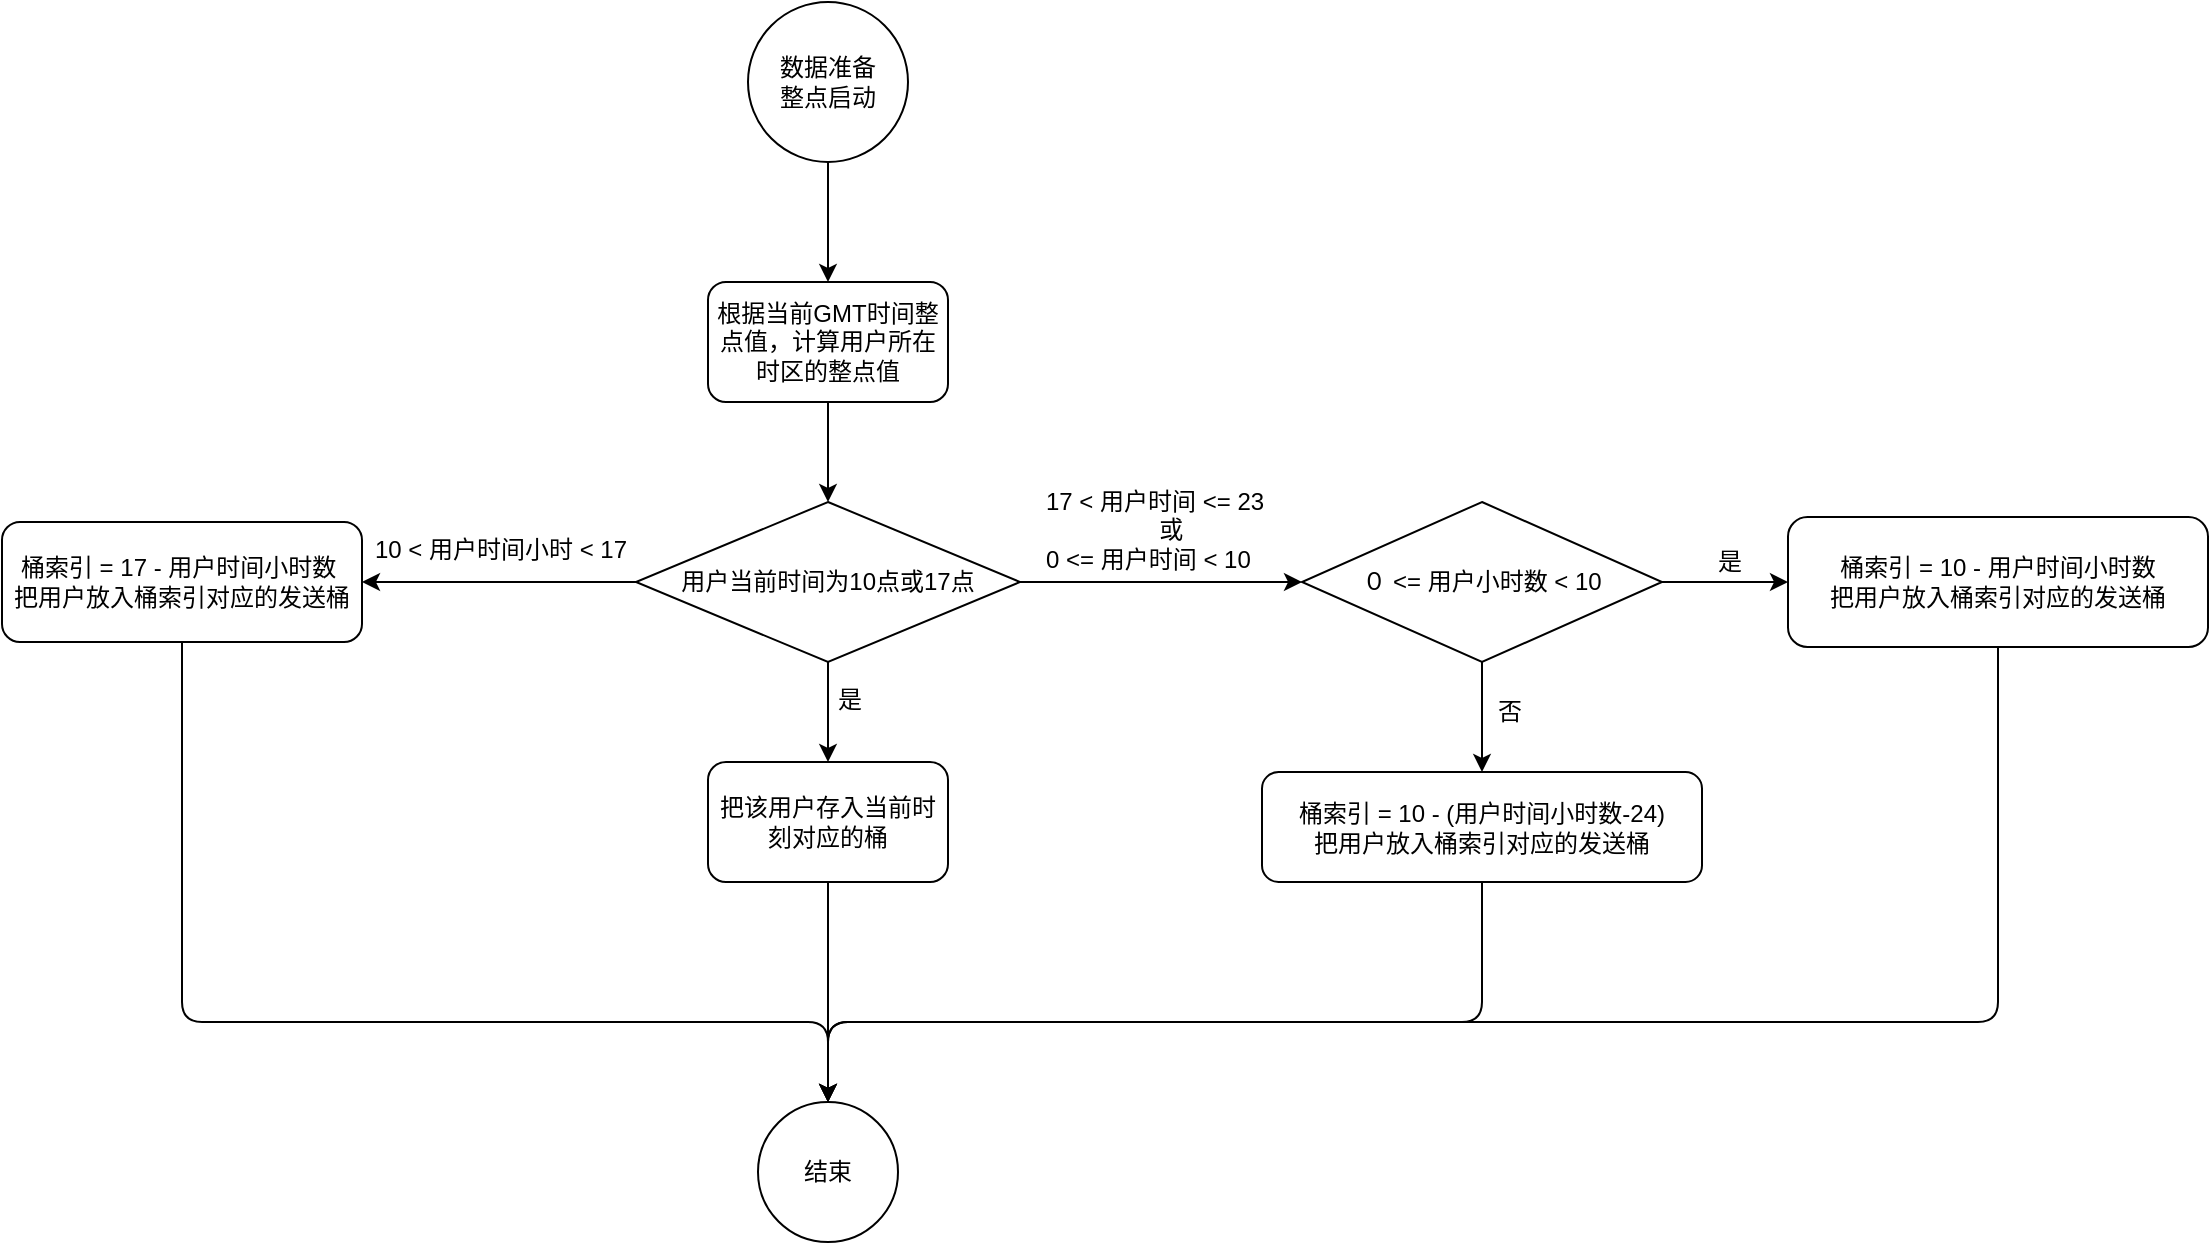 <mxfile version="11.0.9" type="github"><diagram id="luYavWk2vFLlbANo2eSr" name="Page-1"><mxGraphModel dx="1550" dy="875" grid="1" gridSize="10" guides="1" tooltips="1" connect="1" arrows="1" fold="1" page="1" pageScale="1" pageWidth="827" pageHeight="1169" math="0" shadow="0"><root><mxCell id="0"/><mxCell id="1" parent="0"/><mxCell id="f2pZ-z5tXcND2a6sG-jf-1" value="根据当前GMT时间整点值，计算用户所在时区的整点值" style="rounded=1;whiteSpace=wrap;html=1;" parent="1" vertex="1"><mxGeometry x="353" y="270" width="120" height="60" as="geometry"/></mxCell><mxCell id="f2pZ-z5tXcND2a6sG-jf-4" value="" style="edgeStyle=orthogonalEdgeStyle;rounded=0;orthogonalLoop=1;jettySize=auto;html=1;exitX=0.5;exitY=1;exitDx=0;exitDy=0;" parent="1" source="f2pZ-z5tXcND2a6sG-jf-1" target="f2pZ-z5tXcND2a6sG-jf-3" edge="1"><mxGeometry relative="1" as="geometry"><mxPoint x="725.5" y="380" as="sourcePoint"/></mxGeometry></mxCell><mxCell id="f2pZ-z5tXcND2a6sG-jf-7" value="" style="edgeStyle=orthogonalEdgeStyle;rounded=0;orthogonalLoop=1;jettySize=auto;html=1;" parent="1" source="f2pZ-z5tXcND2a6sG-jf-3" target="f2pZ-z5tXcND2a6sG-jf-6" edge="1"><mxGeometry relative="1" as="geometry"/></mxCell><mxCell id="f2pZ-z5tXcND2a6sG-jf-12" value="" style="edgeStyle=orthogonalEdgeStyle;rounded=0;orthogonalLoop=1;jettySize=auto;html=1;" parent="1" source="f2pZ-z5tXcND2a6sG-jf-3" target="f2pZ-z5tXcND2a6sG-jf-10" edge="1"><mxGeometry relative="1" as="geometry"><mxPoint x="237" y="420" as="targetPoint"/></mxGeometry></mxCell><mxCell id="f2pZ-z5tXcND2a6sG-jf-13" value="10 &amp;lt; 用户时间小时 &amp;lt; 17" style="text;html=1;resizable=0;points=[];align=center;verticalAlign=middle;labelBackgroundColor=#ffffff;" parent="f2pZ-z5tXcND2a6sG-jf-12" vertex="1" connectable="0"><mxGeometry x="-0.197" y="3" relative="1" as="geometry"><mxPoint x="-13.5" y="-19" as="offset"/></mxGeometry></mxCell><mxCell id="f2pZ-z5tXcND2a6sG-jf-17" value="" style="edgeStyle=orthogonalEdgeStyle;rounded=0;orthogonalLoop=1;jettySize=auto;html=1;" parent="1" source="f2pZ-z5tXcND2a6sG-jf-3" target="BBxFiL11D2XPLQSoZ8QH-1" edge="1"><mxGeometry relative="1" as="geometry"><mxPoint x="640" y="420" as="targetPoint"/></mxGeometry></mxCell><mxCell id="f2pZ-z5tXcND2a6sG-jf-3" value="用户当前时间为10点或17点" style="rhombus;whiteSpace=wrap;html=1;" parent="1" vertex="1"><mxGeometry x="317" y="380" width="192" height="80" as="geometry"/></mxCell><mxCell id="BBxFiL11D2XPLQSoZ8QH-10" value="" style="edgeStyle=orthogonalEdgeStyle;rounded=0;orthogonalLoop=1;jettySize=auto;html=1;" edge="1" parent="1" source="f2pZ-z5tXcND2a6sG-jf-6" target="BBxFiL11D2XPLQSoZ8QH-7"><mxGeometry relative="1" as="geometry"><mxPoint x="413" y="650" as="targetPoint"/></mxGeometry></mxCell><mxCell id="f2pZ-z5tXcND2a6sG-jf-6" value="把该用户存入当前时刻对应的桶" style="rounded=1;whiteSpace=wrap;html=1;" parent="1" vertex="1"><mxGeometry x="353" y="510" width="120" height="60" as="geometry"/></mxCell><mxCell id="f2pZ-z5tXcND2a6sG-jf-9" value="" style="edgeStyle=orthogonalEdgeStyle;rounded=0;orthogonalLoop=1;jettySize=auto;html=1;" parent="1" source="f2pZ-z5tXcND2a6sG-jf-8" target="f2pZ-z5tXcND2a6sG-jf-1" edge="1"><mxGeometry relative="1" as="geometry"/></mxCell><mxCell id="f2pZ-z5tXcND2a6sG-jf-8" value="数据准备&lt;br&gt;整点启动" style="ellipse;whiteSpace=wrap;html=1;aspect=fixed;" parent="1" vertex="1"><mxGeometry x="373" y="130" width="80" height="80" as="geometry"/></mxCell><mxCell id="f2pZ-z5tXcND2a6sG-jf-10" value="&lt;span style=&quot;white-space: normal&quot;&gt;桶索引 = 17 - 用户时间小时数&amp;nbsp;&lt;/span&gt;&lt;br style=&quot;white-space: normal&quot;&gt;&lt;span style=&quot;white-space: normal&quot;&gt;把用户放入桶索引对应的发送桶&lt;/span&gt;" style="rounded=1;whiteSpace=wrap;html=1;" parent="1" vertex="1"><mxGeometry y="390" width="180" height="60" as="geometry"/></mxCell><mxCell id="f2pZ-z5tXcND2a6sG-jf-15" value="是" style="text;html=1;resizable=0;points=[];autosize=1;align=left;verticalAlign=top;spacingTop=-4;" parent="1" vertex="1"><mxGeometry x="416" y="469" width="30" height="20" as="geometry"/></mxCell><mxCell id="BBxFiL11D2XPLQSoZ8QH-14" value="" style="edgeStyle=orthogonalEdgeStyle;rounded=1;orthogonalLoop=1;jettySize=auto;html=1;entryX=0.5;entryY=0;entryDx=0;entryDy=0;" edge="1" parent="1" source="f2pZ-z5tXcND2a6sG-jf-18" target="BBxFiL11D2XPLQSoZ8QH-7"><mxGeometry relative="1" as="geometry"><mxPoint x="1017" y="532.5" as="targetPoint"/><Array as="points"><mxPoint x="998" y="640"/><mxPoint x="413" y="640"/></Array></mxGeometry></mxCell><mxCell id="f2pZ-z5tXcND2a6sG-jf-18" value="&lt;span style=&quot;white-space: normal&quot;&gt;桶索引 = 10 - 用户时间小时数&lt;/span&gt;&lt;br style=&quot;white-space: normal&quot;&gt;&lt;span style=&quot;white-space: normal&quot;&gt;把用户放入桶索引对应的发送桶&lt;/span&gt;" style="rounded=1;whiteSpace=wrap;html=1;" parent="1" vertex="1"><mxGeometry x="893" y="387.5" width="210" height="65" as="geometry"/></mxCell><mxCell id="f2pZ-z5tXcND2a6sG-jf-19" value="17 &amp;lt; 用户时间 &amp;lt;= 23&lt;br&gt;&amp;nbsp; &amp;nbsp; &amp;nbsp; &amp;nbsp; &amp;nbsp; &amp;nbsp; &amp;nbsp; &amp;nbsp; &amp;nbsp;或&lt;br&gt;0 &amp;lt;= 用户时间 &amp;lt; 10" style="text;html=1;resizable=0;points=[];autosize=1;align=left;verticalAlign=top;spacingTop=-4;" parent="1" vertex="1"><mxGeometry x="519.5" y="370" width="120" height="40" as="geometry"/></mxCell><mxCell id="BBxFiL11D2XPLQSoZ8QH-2" value="" style="edgeStyle=orthogonalEdgeStyle;rounded=0;orthogonalLoop=1;jettySize=auto;html=1;" edge="1" parent="1" source="BBxFiL11D2XPLQSoZ8QH-1" target="f2pZ-z5tXcND2a6sG-jf-18"><mxGeometry relative="1" as="geometry"/></mxCell><mxCell id="BBxFiL11D2XPLQSoZ8QH-5" value="" style="edgeStyle=orthogonalEdgeStyle;rounded=0;orthogonalLoop=1;jettySize=auto;html=1;" edge="1" parent="1" source="BBxFiL11D2XPLQSoZ8QH-1" target="BBxFiL11D2XPLQSoZ8QH-4"><mxGeometry relative="1" as="geometry"/></mxCell><mxCell id="BBxFiL11D2XPLQSoZ8QH-1" value="&lt;span style=&quot;white-space: normal&quot;&gt;０ &amp;lt;= 用户小时数 &amp;lt; 10&lt;/span&gt;" style="rhombus;whiteSpace=wrap;html=1;" vertex="1" parent="1"><mxGeometry x="650" y="380" width="180" height="80" as="geometry"/></mxCell><mxCell id="BBxFiL11D2XPLQSoZ8QH-3" value="是" style="text;html=1;resizable=0;points=[];autosize=1;align=left;verticalAlign=top;spacingTop=-4;" vertex="1" parent="1"><mxGeometry x="856" y="400" width="30" height="20" as="geometry"/></mxCell><mxCell id="BBxFiL11D2XPLQSoZ8QH-12" value="" style="edgeStyle=orthogonalEdgeStyle;rounded=1;orthogonalLoop=1;jettySize=auto;html=1;" edge="1" parent="1" source="BBxFiL11D2XPLQSoZ8QH-4"><mxGeometry relative="1" as="geometry"><mxPoint x="413" y="680" as="targetPoint"/><Array as="points"><mxPoint x="740" y="640"/><mxPoint x="413" y="640"/></Array></mxGeometry></mxCell><mxCell id="BBxFiL11D2XPLQSoZ8QH-4" value="&lt;span style=&quot;white-space: normal&quot;&gt;桶索引 = 10 - (用户时间小时数-24)&lt;/span&gt;&lt;br style=&quot;white-space: normal&quot;&gt;&lt;span style=&quot;white-space: normal&quot;&gt;把用户放入桶索引对应的发送桶&lt;/span&gt;" style="rounded=1;whiteSpace=wrap;html=1;" vertex="1" parent="1"><mxGeometry x="630" y="515" width="220" height="55" as="geometry"/></mxCell><mxCell id="BBxFiL11D2XPLQSoZ8QH-6" value="否" style="text;html=1;resizable=0;points=[];autosize=1;align=left;verticalAlign=top;spacingTop=-4;" vertex="1" parent="1"><mxGeometry x="746" y="475" width="30" height="20" as="geometry"/></mxCell><mxCell id="BBxFiL11D2XPLQSoZ8QH-7" value="结束" style="ellipse;whiteSpace=wrap;html=1;aspect=fixed;" vertex="1" parent="1"><mxGeometry x="378" y="680" width="70" height="70" as="geometry"/></mxCell><mxCell id="BBxFiL11D2XPLQSoZ8QH-8" value="" style="endArrow=classic;html=1;exitX=0.5;exitY=1;exitDx=0;exitDy=0;entryX=0.5;entryY=0;entryDx=0;entryDy=0;edgeStyle=orthogonalEdgeStyle;" edge="1" parent="1" source="f2pZ-z5tXcND2a6sG-jf-10" target="BBxFiL11D2XPLQSoZ8QH-7"><mxGeometry width="50" height="50" relative="1" as="geometry"><mxPoint x="50" y="680" as="sourcePoint"/><mxPoint x="100" y="630" as="targetPoint"/><Array as="points"><mxPoint x="90" y="640"/><mxPoint x="413" y="640"/></Array></mxGeometry></mxCell></root></mxGraphModel></diagram></mxfile>